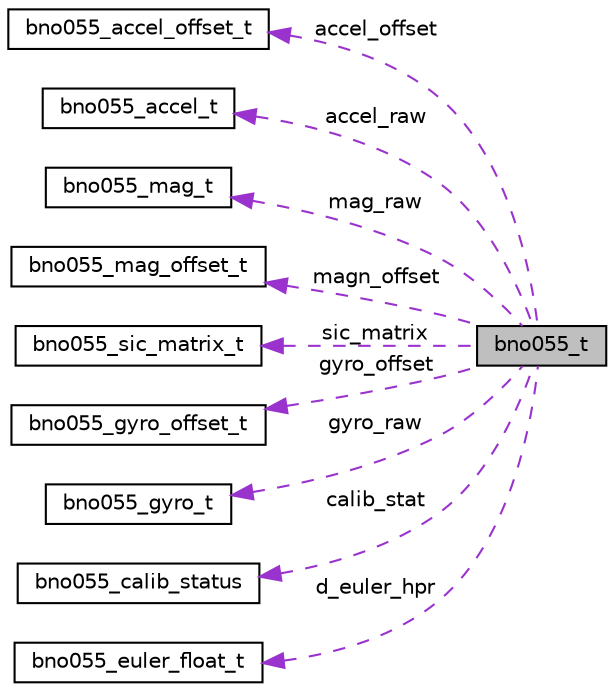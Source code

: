 digraph "bno055_t"
{
  edge [fontname="Helvetica",fontsize="10",labelfontname="Helvetica",labelfontsize="10"];
  node [fontname="Helvetica",fontsize="10",shape=record];
  rankdir="LR";
  Node1 [label="bno055_t",height=0.2,width=0.4,color="black", fillcolor="grey75", style="filled", fontcolor="black"];
  Node2 -> Node1 [dir="back",color="darkorchid3",fontsize="10",style="dashed",label=" accel_offset" ,fontname="Helvetica"];
  Node2 [label="bno055_accel_offset_t",height=0.2,width=0.4,color="black", fillcolor="white", style="filled",URL="$structbno055__accel__offset__t.html",tooltip="struct for Accel offset "];
  Node3 -> Node1 [dir="back",color="darkorchid3",fontsize="10",style="dashed",label=" accel_raw" ,fontname="Helvetica"];
  Node3 [label="bno055_accel_t",height=0.2,width=0.4,color="black", fillcolor="white", style="filled",URL="$structbno055__accel__t.html",tooltip="struct for accel data read from registers "];
  Node4 -> Node1 [dir="back",color="darkorchid3",fontsize="10",style="dashed",label=" mag_raw" ,fontname="Helvetica"];
  Node4 [label="bno055_mag_t",height=0.2,width=0.4,color="black", fillcolor="white", style="filled",URL="$structbno055__mag__t.html",tooltip="struct for Mag data read from registers "];
  Node5 -> Node1 [dir="back",color="darkorchid3",fontsize="10",style="dashed",label=" magn_offset" ,fontname="Helvetica"];
  Node5 [label="bno055_mag_offset_t",height=0.2,width=0.4,color="black", fillcolor="white", style="filled",URL="$structbno055__mag__offset__t.html",tooltip="struct for Mag offset "];
  Node6 -> Node1 [dir="back",color="darkorchid3",fontsize="10",style="dashed",label=" sic_matrix" ,fontname="Helvetica"];
  Node6 [label="bno055_sic_matrix_t",height=0.2,width=0.4,color="black", fillcolor="white", style="filled",URL="$structbno055__sic__matrix__t.html",tooltip="struct for soft iron calibration matrix "];
  Node7 -> Node1 [dir="back",color="darkorchid3",fontsize="10",style="dashed",label=" gyro_offset" ,fontname="Helvetica"];
  Node7 [label="bno055_gyro_offset_t",height=0.2,width=0.4,color="black", fillcolor="white", style="filled",URL="$structbno055__gyro__offset__t.html",tooltip="struct for Gyro offset "];
  Node8 -> Node1 [dir="back",color="darkorchid3",fontsize="10",style="dashed",label=" gyro_raw" ,fontname="Helvetica"];
  Node8 [label="bno055_gyro_t",height=0.2,width=0.4,color="black", fillcolor="white", style="filled",URL="$structbno055__gyro__t.html",tooltip="struct for Gyro data read from registers "];
  Node9 -> Node1 [dir="back",color="darkorchid3",fontsize="10",style="dashed",label=" calib_stat" ,fontname="Helvetica"];
  Node9 [label="bno055_calib_status",height=0.2,width=0.4,color="black", fillcolor="white", style="filled",URL="$structbno055__calib__status.html"];
  Node10 -> Node1 [dir="back",color="darkorchid3",fontsize="10",style="dashed",label=" d_euler_hpr" ,fontname="Helvetica"];
  Node10 [label="bno055_euler_float_t",height=0.2,width=0.4,color="black", fillcolor="white", style="filled",URL="$structbno055__euler__float__t.html",tooltip="struct for Euler-output data of precision float "];
}
